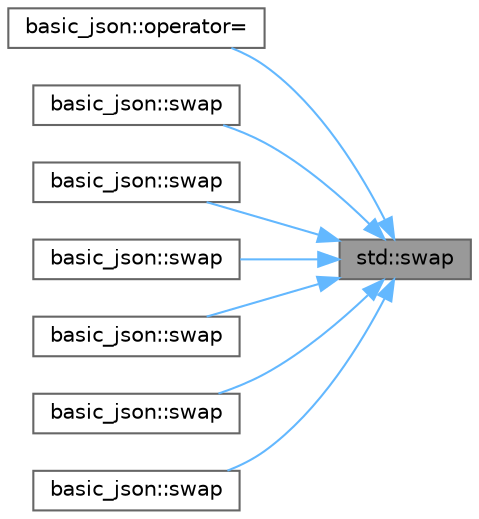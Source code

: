 digraph "std::swap"
{
 // LATEX_PDF_SIZE
  bgcolor="transparent";
  edge [fontname=Helvetica,fontsize=10,labelfontname=Helvetica,labelfontsize=10];
  node [fontname=Helvetica,fontsize=10,shape=box,height=0.2,width=0.4];
  rankdir="RL";
  Node1 [id="Node000001",label="std::swap",height=0.2,width=0.4,color="gray40", fillcolor="grey60", style="filled", fontcolor="black",tooltip="exchanges the values of two JSON objects"];
  Node1 -> Node2 [id="edge1_Node000001_Node000002",dir="back",color="steelblue1",style="solid",tooltip=" "];
  Node2 [id="Node000002",label="basic_json::operator=",height=0.2,width=0.4,color="grey40", fillcolor="white", style="filled",URL="$classbasic__json.html#a8cb70d0ea0c23ac40f1f3b67d40c174f",tooltip="copy assignment"];
  Node1 -> Node3 [id="edge2_Node000001_Node000003",dir="back",color="steelblue1",style="solid",tooltip=" "];
  Node3 [id="Node000003",label="basic_json::swap",height=0.2,width=0.4,color="grey40", fillcolor="white", style="filled",URL="$classbasic__json.html#af1bc171c2ec496dcc63c9035354d1138",tooltip="exchanges the values"];
  Node1 -> Node4 [id="edge3_Node000001_Node000004",dir="back",color="steelblue1",style="solid",tooltip=" "];
  Node4 [id="Node000004",label="basic_json::swap",height=0.2,width=0.4,color="grey40", fillcolor="white", style="filled",URL="$classbasic__json.html#a23296c72c9f837e20cfdc28d8018dd57",tooltip="exchanges the values"];
  Node1 -> Node5 [id="edge4_Node000001_Node000005",dir="back",color="steelblue1",style="solid",tooltip=" "];
  Node5 [id="Node000005",label="basic_json::swap",height=0.2,width=0.4,color="grey40", fillcolor="white", style="filled",URL="$classbasic__json.html#a2061fc20992f76b6fe4a7d2456391b8f",tooltip="exchanges the values"];
  Node1 -> Node6 [id="edge5_Node000001_Node000006",dir="back",color="steelblue1",style="solid",tooltip=" "];
  Node6 [id="Node000006",label="basic_json::swap",height=0.2,width=0.4,color="grey40", fillcolor="white", style="filled",URL="$classbasic__json.html#a57541a1c736f6ea94fe4a92dd61b3c37",tooltip="exchanges the values"];
  Node1 -> Node7 [id="edge6_Node000001_Node000007",dir="back",color="steelblue1",style="solid",tooltip=" "];
  Node7 [id="Node000007",label="basic_json::swap",height=0.2,width=0.4,color="grey40", fillcolor="white", style="filled",URL="$classbasic__json.html#aa914de665383b10bdd6265e6b63b8d93",tooltip="exchanges the values"];
  Node1 -> Node8 [id="edge7_Node000001_Node000008",dir="back",color="steelblue1",style="solid",tooltip=" "];
  Node8 [id="Node000008",label="basic_json::swap",height=0.2,width=0.4,color="grey40", fillcolor="white", style="filled",URL="$classbasic__json.html#a636ae0a887a94436f43f26c94aa1f748",tooltip="exchanges the values"];
}

